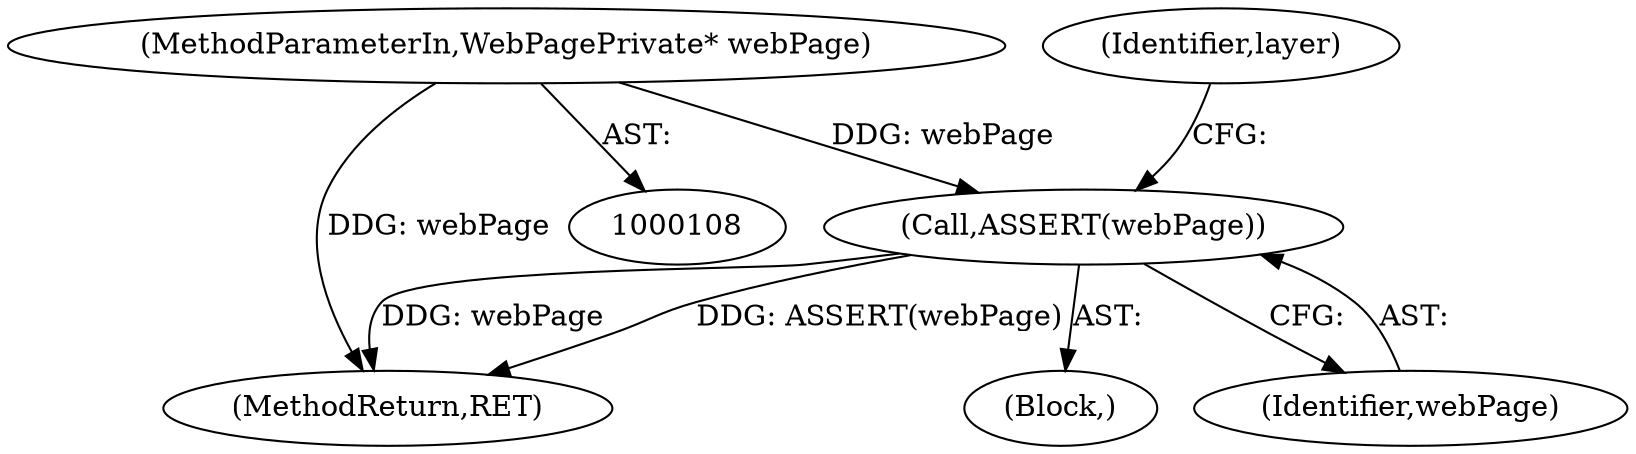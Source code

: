 digraph "0_Chrome_3057be01bcbbd1d0938afb489e18f2ca6d9b8229@pointer" {
"1000109" [label="(MethodParameterIn,WebPagePrivate* webPage)"];
"1000112" [label="(Call,ASSERT(webPage))"];
"1000115" [label="(Identifier,layer)"];
"1000112" [label="(Call,ASSERT(webPage))"];
"1000109" [label="(MethodParameterIn,WebPagePrivate* webPage)"];
"1000274" [label="(MethodReturn,RET)"];
"1000111" [label="(Block,)"];
"1000113" [label="(Identifier,webPage)"];
"1000109" -> "1000108"  [label="AST: "];
"1000109" -> "1000274"  [label="DDG: webPage"];
"1000109" -> "1000112"  [label="DDG: webPage"];
"1000112" -> "1000111"  [label="AST: "];
"1000112" -> "1000113"  [label="CFG: "];
"1000113" -> "1000112"  [label="AST: "];
"1000115" -> "1000112"  [label="CFG: "];
"1000112" -> "1000274"  [label="DDG: ASSERT(webPage)"];
"1000112" -> "1000274"  [label="DDG: webPage"];
}
